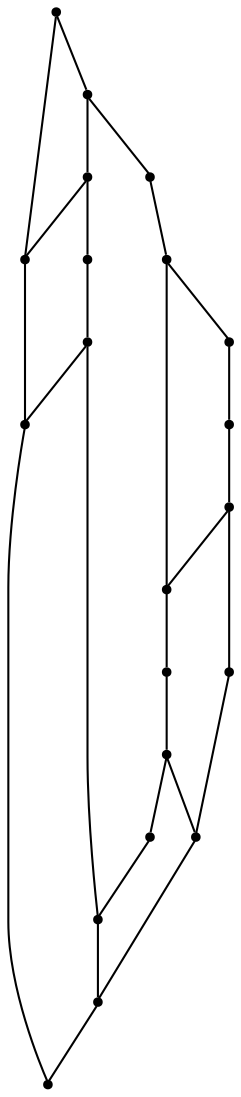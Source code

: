 graph {
  node [shape=point,comment="{\"directed\":false,\"doi\":\"10.1007/3-540-36151-0_23 \",\"figure\":\"1 (2)\"}"]

  v0 [pos="711.5833282470703,965.5535440596325"]
  v1 [pos="711.5833282470703,909.3035599542043"]
  v2 [pos="711.5833282470704,1021.8035440596325"]
  v3 [pos="711.5833282470703,1078.0535440596323"]
  v4 [pos="656.3333511352539,992.8034525068981"]
  v5 [pos="655.3333282470703,965.5535440596324"]
  v6 [pos="655.3333282470703,1021.8035440596324"]
  v7 [pos="599.0833282470703,965.5535440596325"]
  v8 [pos="599.0833282470703,909.3035599542043"]
  v9 [pos="599.0833282470703,1078.0535440596323"]
  v10 [pos="599.0833282470703,1021.8035440596325"]
  v11 [pos="542.8333282470703,965.5535440596325"]
  v12 [pos="542.8333282470703,909.3035599542043"]
  v13 [pos="484.0833425521851,1052.3034474206352"]
  v14 [pos="484.83334382375085,1078.0535440596323"]
  v15 [pos="486.5833361943563,1021.8035440596324"]
  v16 [pos="489.5833412806194,995.5534677656871"]
  v17 [pos="486.5833361943563,965.5535440596324"]
  v18 [pos="486.5833361943563,909.3035599542043"]
  v19 [pos="568.3333079020183,966.5535033695282"]
  v20 [pos="631.0832977294922,1024.553432161846"]

  v0 -- v1 [id="-1",pos="711.5833282470703,965.5535440596325 711.5833282470703,909.3035599542043 711.5833282470703,909.3035599542043 711.5833282470703,909.3035599542043"]
  v14 -- v9 [id="-2",pos="484.83334382375085,1078.0535440596323 599.0833282470703,1078.0535440596323 599.0833282470703,1078.0535440596323 599.0833282470703,1078.0535440596323"]
  v9 -- v3 [id="-3",pos="599.0833282470703,1078.0535440596323 711.5833282470703,1078.0535440596323 711.5833282470703,1078.0535440596323 711.5833282470703,1078.0535440596323"]
  v15 -- v10 [id="-4",pos="486.5833361943563,1021.8035440596324 599.0833282470703,1021.8035440596325 599.0833282470703,1021.8035440596325 599.0833282470703,1021.8035440596325"]
  v10 -- v20 [id="-5",pos="599.0833282470703,1021.8035440596325 631.0832977294922,1024.553432161846 631.0832977294922,1024.553432161846 631.0832977294922,1024.553432161846"]
  v20 -- v6 [id="-6",pos="631.0832977294922,1024.553432161846 655.3333282470703,1021.8035440596324 655.3333282470703,1021.8035440596324 655.3333282470703,1021.8035440596324"]
  v6 -- v2 [id="-7",pos="655.3333282470703,1021.8035440596324 711.5833282470704,1021.8035440596325 711.5833282470704,1021.8035440596325 711.5833282470704,1021.8035440596325"]
  v17 -- v11 [id="-8",pos="486.5833361943563,965.5535440596324 542.8333282470703,965.5535440596325 542.8333282470703,965.5535440596325 542.8333282470703,965.5535440596325"]
  v11 -- v19 [id="-9",pos="542.8333282470703,965.5535440596325 568.3333079020183,966.5535033695282 568.3333079020183,966.5535033695282 568.3333079020183,966.5535033695282"]
  v19 -- v7 [id="-10",pos="568.3333079020183,966.5535033695282 599.0833282470703,965.5535440596325 599.0833282470703,965.5535440596325 599.0833282470703,965.5535440596325"]
  v7 -- v5 [id="-11",pos="599.0833282470703,965.5535440596325 655.3333282470703,965.5535440596324 655.3333282470703,965.5535440596324 655.3333282470703,965.5535440596324"]
  v5 -- v0 [id="-12",pos="655.3333282470703,965.5535440596324 711.5833282470703,965.5535440596325 711.5833282470703,965.5535440596325 711.5833282470703,965.5535440596325"]
  v18 -- v12 [id="-13",pos="486.5833361943563,909.3035599542043 542.8333282470703,909.3035599542043 542.8333282470703,909.3035599542043 542.8333282470703,909.3035599542043"]
  v12 -- v8 [id="-14",pos="542.8333282470703,909.3035599542043 599.0833282470703,909.3035599542043 599.0833282470703,909.3035599542043 599.0833282470703,909.3035599542043"]
  v8 -- v1 [id="-15",pos="599.0833282470703,909.3035599542043 711.5833282470703,909.3035599542043 711.5833282470703,909.3035599542043 711.5833282470703,909.3035599542043"]
  v18 -- v17 [id="-16",pos="486.5833361943563,909.3035599542043 486.5833361943563,965.5535440596324 486.5833361943563,965.5535440596324 486.5833361943563,965.5535440596324"]
  v17 -- v16 [id="-17",pos="486.5833361943563,965.5535440596324 489.5833412806194,995.5534677656871 489.5833412806194,995.5534677656871 489.5833412806194,995.5534677656871"]
  v16 -- v15 [id="-18",pos="489.5833412806194,995.5534677656871 486.5833361943563,1021.8035440596324 486.5833361943563,1021.8035440596324 486.5833361943563,1021.8035440596324"]
  v15 -- v13 [id="-19",pos="486.5833361943563,1021.8035440596324 484.0833425521851,1052.3034474206352 484.0833425521851,1052.3034474206352 484.0833425521851,1052.3034474206352"]
  v13 -- v14 [id="-20",pos="484.0833425521851,1052.3034474206352 484.83334382375085,1078.0535440596323 484.83334382375085,1078.0535440596323 484.83334382375085,1078.0535440596323"]
  v11 -- v12 [id="-21",pos="542.8333282470703,965.5535440596325 542.8333282470703,909.3035599542043 542.8333282470703,909.3035599542043 542.8333282470703,909.3035599542043"]
  v9 -- v10 [id="-22",pos="599.0833282470703,1078.0535440596323 599.0833282470703,1021.8035440596325 599.0833282470703,1021.8035440596325 599.0833282470703,1021.8035440596325"]
  v7 -- v8 [id="-23",pos="599.0833282470703,965.5535440596325 599.0833282470703,909.3035599542043 599.0833282470703,909.3035599542043 599.0833282470703,909.3035599542043"]
  v6 -- v4 [id="-24",pos="655.3333282470703,1021.8035440596324 656.3333511352539,992.8034525068981 656.3333511352539,992.8034525068981 656.3333511352539,992.8034525068981"]
  v4 -- v5 [id="-25",pos="656.3333511352539,992.8034525068981 655.3333282470703,965.5535440596324 655.3333282470703,965.5535440596324 655.3333282470703,965.5535440596324"]
  v3 -- v2 [id="-26",pos="711.5833282470703,1078.0535440596323 711.5833282470704,1021.8035440596325 711.5833282470704,1021.8035440596325 711.5833282470704,1021.8035440596325"]
  v2 -- v0 [id="-27",pos="711.5833282470704,1021.8035440596325 711.5833282470703,965.5535440596325 711.5833282470703,965.5535440596325 711.5833282470703,965.5535440596325"]
}